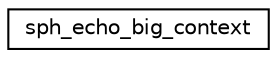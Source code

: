 digraph "Graphical Class Hierarchy"
{
 // LATEX_PDF_SIZE
  edge [fontname="Helvetica",fontsize="10",labelfontname="Helvetica",labelfontsize="10"];
  node [fontname="Helvetica",fontsize="10",shape=record];
  rankdir="LR";
  Node0 [label="sph_echo_big_context",height=0.2,width=0.4,color="black", fillcolor="white", style="filled",URL="$structsph__echo__big__context.html",tooltip=" "];
}
